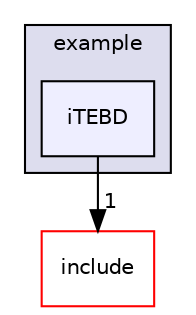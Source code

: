 digraph "example/iTEBD" {
  compound=true
  node [ fontsize="10", fontname="Helvetica"];
  edge [ labelfontsize="10", labelfontname="Helvetica"];
  subgraph clusterdir_cfafba98a580ce4b62f8a6fa96d7cbb0 {
    graph [ bgcolor="#ddddee", pencolor="black", label="example" fontname="Helvetica", fontsize="10", URL="dir_cfafba98a580ce4b62f8a6fa96d7cbb0.html"]
  dir_9cda6e17f410113090a1c242d2cd8005 [shape=box, label="iTEBD", style="filled", fillcolor="#eeeeff", pencolor="black", URL="dir_9cda6e17f410113090a1c242d2cd8005.html"];
  }
  dir_d44c64559bbebec7f509842c48db8b23 [shape=box label="include" fillcolor="white" style="filled" color="red" URL="dir_d44c64559bbebec7f509842c48db8b23.html"];
  dir_9cda6e17f410113090a1c242d2cd8005->dir_d44c64559bbebec7f509842c48db8b23 [headlabel="1", labeldistance=1.5 headhref="dir_000001_000002.html"];
}
